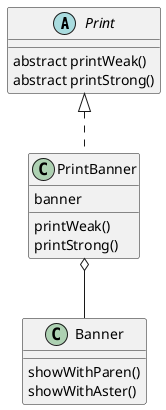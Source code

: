 @startuml

abstract class Print {
    abstract printWeak()
    abstract printStrong()
}

class PrintBanner {
    banner
    printWeak()
    printStrong()
}

class Banner {
    showWithParen()
    showWithAster()
}

Print <|.. PrintBanner
PrintBanner o-- Banner

@enduml
